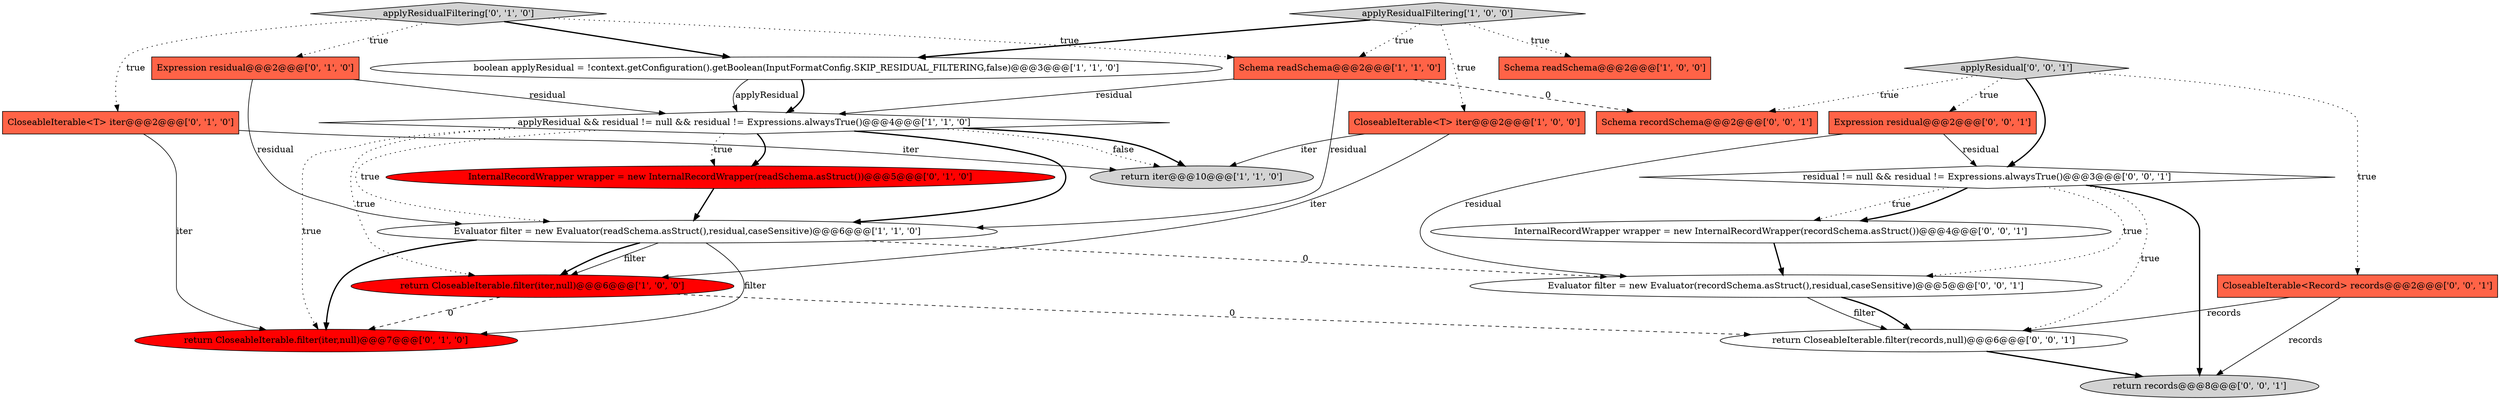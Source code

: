 digraph {
4 [style = filled, label = "Schema readSchema@@@2@@@['1', '0', '0']", fillcolor = tomato, shape = box image = "AAA0AAABBB1BBB"];
12 [style = filled, label = "Expression residual@@@2@@@['0', '1', '0']", fillcolor = tomato, shape = box image = "AAA0AAABBB2BBB"];
22 [style = filled, label = "return CloseableIterable.filter(records,null)@@@6@@@['0', '0', '1']", fillcolor = white, shape = ellipse image = "AAA0AAABBB3BBB"];
19 [style = filled, label = "applyResidual['0', '0', '1']", fillcolor = lightgray, shape = diamond image = "AAA0AAABBB3BBB"];
6 [style = filled, label = "applyResidualFiltering['1', '0', '0']", fillcolor = lightgray, shape = diamond image = "AAA0AAABBB1BBB"];
9 [style = filled, label = "CloseableIterable<T> iter@@@2@@@['0', '1', '0']", fillcolor = tomato, shape = box image = "AAA0AAABBB2BBB"];
2 [style = filled, label = "CloseableIterable<T> iter@@@2@@@['1', '0', '0']", fillcolor = tomato, shape = box image = "AAA0AAABBB1BBB"];
5 [style = filled, label = "return CloseableIterable.filter(iter,null)@@@6@@@['1', '0', '0']", fillcolor = red, shape = ellipse image = "AAA1AAABBB1BBB"];
15 [style = filled, label = "InternalRecordWrapper wrapper = new InternalRecordWrapper(recordSchema.asStruct())@@@4@@@['0', '0', '1']", fillcolor = white, shape = ellipse image = "AAA0AAABBB3BBB"];
1 [style = filled, label = "return iter@@@10@@@['1', '1', '0']", fillcolor = lightgray, shape = ellipse image = "AAA0AAABBB1BBB"];
20 [style = filled, label = "Schema recordSchema@@@2@@@['0', '0', '1']", fillcolor = tomato, shape = box image = "AAA0AAABBB3BBB"];
8 [style = filled, label = "Schema readSchema@@@2@@@['1', '1', '0']", fillcolor = tomato, shape = box image = "AAA0AAABBB1BBB"];
11 [style = filled, label = "applyResidualFiltering['0', '1', '0']", fillcolor = lightgray, shape = diamond image = "AAA0AAABBB2BBB"];
7 [style = filled, label = "applyResidual && residual != null && residual != Expressions.alwaysTrue()@@@4@@@['1', '1', '0']", fillcolor = white, shape = diamond image = "AAA0AAABBB1BBB"];
17 [style = filled, label = "CloseableIterable<Record> records@@@2@@@['0', '0', '1']", fillcolor = tomato, shape = box image = "AAA0AAABBB3BBB"];
18 [style = filled, label = "return records@@@8@@@['0', '0', '1']", fillcolor = lightgray, shape = ellipse image = "AAA0AAABBB3BBB"];
3 [style = filled, label = "boolean applyResidual = !context.getConfiguration().getBoolean(InputFormatConfig.SKIP_RESIDUAL_FILTERING,false)@@@3@@@['1', '1', '0']", fillcolor = white, shape = ellipse image = "AAA0AAABBB1BBB"];
0 [style = filled, label = "Evaluator filter = new Evaluator(readSchema.asStruct(),residual,caseSensitive)@@@6@@@['1', '1', '0']", fillcolor = white, shape = ellipse image = "AAA0AAABBB1BBB"];
10 [style = filled, label = "InternalRecordWrapper wrapper = new InternalRecordWrapper(readSchema.asStruct())@@@5@@@['0', '1', '0']", fillcolor = red, shape = ellipse image = "AAA1AAABBB2BBB"];
16 [style = filled, label = "Expression residual@@@2@@@['0', '0', '1']", fillcolor = tomato, shape = box image = "AAA0AAABBB3BBB"];
21 [style = filled, label = "Evaluator filter = new Evaluator(recordSchema.asStruct(),residual,caseSensitive)@@@5@@@['0', '0', '1']", fillcolor = white, shape = ellipse image = "AAA0AAABBB3BBB"];
14 [style = filled, label = "residual != null && residual != Expressions.alwaysTrue()@@@3@@@['0', '0', '1']", fillcolor = white, shape = diamond image = "AAA0AAABBB3BBB"];
13 [style = filled, label = "return CloseableIterable.filter(iter,null)@@@7@@@['0', '1', '0']", fillcolor = red, shape = ellipse image = "AAA1AAABBB2BBB"];
5->13 [style = dashed, label="0"];
16->14 [style = solid, label="residual"];
6->3 [style = bold, label=""];
8->0 [style = solid, label="residual"];
7->1 [style = bold, label=""];
7->10 [style = dotted, label="true"];
0->5 [style = solid, label="filter"];
0->13 [style = bold, label=""];
7->10 [style = bold, label=""];
19->17 [style = dotted, label="true"];
15->21 [style = bold, label=""];
19->20 [style = dotted, label="true"];
7->13 [style = dotted, label="true"];
11->12 [style = dotted, label="true"];
8->20 [style = dashed, label="0"];
14->22 [style = dotted, label="true"];
17->18 [style = solid, label="records"];
7->0 [style = bold, label=""];
11->9 [style = dotted, label="true"];
7->0 [style = dotted, label="true"];
7->5 [style = dotted, label="true"];
21->22 [style = solid, label="filter"];
2->5 [style = solid, label="iter"];
12->7 [style = solid, label="residual"];
14->15 [style = dotted, label="true"];
22->18 [style = bold, label=""];
6->2 [style = dotted, label="true"];
14->21 [style = dotted, label="true"];
19->14 [style = bold, label=""];
6->4 [style = dotted, label="true"];
9->13 [style = solid, label="iter"];
3->7 [style = bold, label=""];
11->3 [style = bold, label=""];
21->22 [style = bold, label=""];
6->8 [style = dotted, label="true"];
0->21 [style = dashed, label="0"];
9->1 [style = solid, label="iter"];
10->0 [style = bold, label=""];
19->16 [style = dotted, label="true"];
17->22 [style = solid, label="records"];
14->18 [style = bold, label=""];
14->15 [style = bold, label=""];
11->8 [style = dotted, label="true"];
16->21 [style = solid, label="residual"];
8->7 [style = solid, label="residual"];
7->1 [style = dotted, label="false"];
2->1 [style = solid, label="iter"];
0->13 [style = solid, label="filter"];
12->0 [style = solid, label="residual"];
3->7 [style = solid, label="applyResidual"];
0->5 [style = bold, label=""];
5->22 [style = dashed, label="0"];
}
